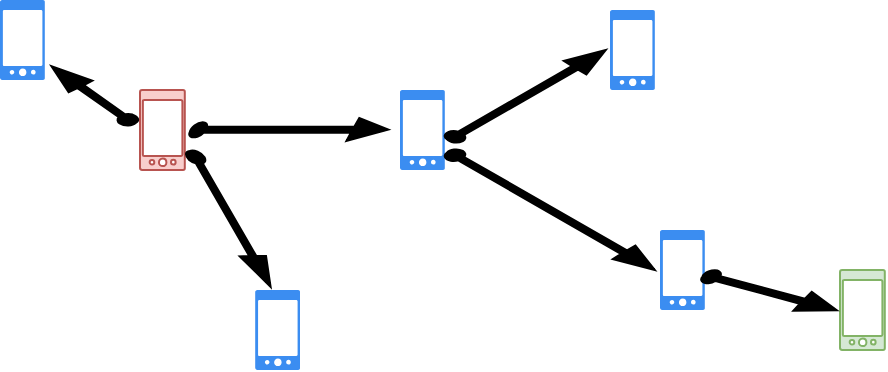 <mxfile version="26.0.11">
  <diagram name="ページ1" id="gDaBkIweew_cao8GBxam">
    <mxGraphModel dx="940" dy="625" grid="1" gridSize="10" guides="1" tooltips="1" connect="1" arrows="1" fold="1" page="1" pageScale="1" pageWidth="827" pageHeight="1169" math="0" shadow="0">
      <root>
        <mxCell id="0" />
        <mxCell id="1" parent="0" />
        <mxCell id="AwVC0Hnkinc9lUWa6FEb-1" value="" style="sketch=0;aspect=fixed;strokeColor=#b85450;shadow=0;fillColor=#f8cecc;verticalAlign=top;labelPosition=center;verticalLabelPosition=bottom;shape=mxgraph.gcp2.phone_android;" vertex="1" parent="1">
          <mxGeometry x="230" y="180" width="22.4" height="40" as="geometry" />
        </mxCell>
        <mxCell id="AwVC0Hnkinc9lUWa6FEb-12" value="" style="sketch=0;aspect=fixed;strokeColor=none;shadow=0;fillColor=#3B8DF1;verticalAlign=top;labelPosition=center;verticalLabelPosition=bottom;shape=mxgraph.gcp2.phone_android;" vertex="1" parent="1">
          <mxGeometry x="360" y="180" width="22.4" height="40" as="geometry" />
        </mxCell>
        <mxCell id="AwVC0Hnkinc9lUWa6FEb-13" value="" style="sketch=0;aspect=fixed;strokeColor=none;shadow=0;fillColor=#3B8DF1;verticalAlign=top;labelPosition=center;verticalLabelPosition=bottom;shape=mxgraph.gcp2.phone_android;" vertex="1" parent="1">
          <mxGeometry x="490" y="250" width="22.4" height="40" as="geometry" />
        </mxCell>
        <mxCell id="AwVC0Hnkinc9lUWa6FEb-14" value="" style="sketch=0;aspect=fixed;strokeColor=none;shadow=0;fillColor=#3B8DF1;verticalAlign=top;labelPosition=center;verticalLabelPosition=bottom;shape=mxgraph.gcp2.phone_android;" vertex="1" parent="1">
          <mxGeometry x="465.01" y="140" width="22.4" height="40" as="geometry" />
        </mxCell>
        <mxCell id="AwVC0Hnkinc9lUWa6FEb-16" value="" style="verticalLabelPosition=bottom;verticalAlign=top;strokeWidth=1;align=center;outlineConnect=0;dashed=0;outlineConnect=0;shape=mxgraph.aws3d.arrowSE;fillColor=#000000;aspect=fixed;rotation=-30;" vertex="1" parent="1">
          <mxGeometry x="260" y="175" width="87.51" height="50" as="geometry" />
        </mxCell>
        <mxCell id="AwVC0Hnkinc9lUWa6FEb-18" value="" style="verticalLabelPosition=bottom;verticalAlign=top;strokeWidth=1;align=center;outlineConnect=0;dashed=0;outlineConnect=0;shape=mxgraph.aws3d.arrowSE;fillColor=#000000;aspect=fixed;rotation=0;" vertex="1" parent="1">
          <mxGeometry x="382.4" y="210" width="105.01" height="60" as="geometry" />
        </mxCell>
        <mxCell id="AwVC0Hnkinc9lUWa6FEb-19" value="" style="verticalLabelPosition=bottom;verticalAlign=top;strokeWidth=1;align=center;outlineConnect=0;dashed=0;outlineConnect=0;shape=mxgraph.aws3d.arrowNE;fillColor=#000000;aspect=fixed;" vertex="1" parent="1">
          <mxGeometry x="382.4" y="160" width="80.5" height="46" as="geometry" />
        </mxCell>
        <mxCell id="AwVC0Hnkinc9lUWa6FEb-20" value="" style="sketch=0;aspect=fixed;strokeColor=#82b366;shadow=0;fillColor=#d5e8d4;verticalAlign=top;labelPosition=center;verticalLabelPosition=bottom;shape=mxgraph.gcp2.phone_android;" vertex="1" parent="1">
          <mxGeometry x="580" y="270" width="22.4" height="40" as="geometry" />
        </mxCell>
        <mxCell id="AwVC0Hnkinc9lUWa6FEb-21" value="" style="verticalLabelPosition=bottom;verticalAlign=top;strokeWidth=1;align=center;outlineConnect=0;dashed=0;outlineConnect=0;shape=mxgraph.aws3d.arrowSE;fillColor=#000000;aspect=fixed;rotation=-15;" vertex="1" parent="1">
          <mxGeometry x="513.41" y="263.62" width="61.49" height="35.13" as="geometry" />
        </mxCell>
        <mxCell id="AwVC0Hnkinc9lUWa6FEb-22" value="" style="sketch=0;aspect=fixed;strokeColor=none;shadow=0;fillColor=#3B8DF1;verticalAlign=top;labelPosition=center;verticalLabelPosition=bottom;shape=mxgraph.gcp2.phone_android;" vertex="1" parent="1">
          <mxGeometry x="287.6" y="280" width="22.4" height="40" as="geometry" />
        </mxCell>
        <mxCell id="AwVC0Hnkinc9lUWa6FEb-23" value="" style="sketch=0;aspect=fixed;strokeColor=none;shadow=0;fillColor=#3B8DF1;verticalAlign=top;labelPosition=center;verticalLabelPosition=bottom;shape=mxgraph.gcp2.phone_android;" vertex="1" parent="1">
          <mxGeometry x="160" y="135" width="22.4" height="40" as="geometry" />
        </mxCell>
        <mxCell id="AwVC0Hnkinc9lUWa6FEb-24" value="" style="verticalLabelPosition=bottom;verticalAlign=top;strokeWidth=1;align=center;outlineConnect=0;dashed=0;outlineConnect=0;shape=mxgraph.aws3d.arrowSE;fillColor=#000000;aspect=fixed;rotation=30;" vertex="1" parent="1">
          <mxGeometry x="240.0" y="223.62" width="70" height="40" as="geometry" />
        </mxCell>
        <mxCell id="AwVC0Hnkinc9lUWa6FEb-26" value="" style="verticalLabelPosition=bottom;verticalAlign=top;strokeWidth=1;align=center;outlineConnect=0;dashed=0;outlineConnect=0;shape=mxgraph.aws3d.arrowSE;fillColor=#000000;aspect=fixed;rotation=-175;" vertex="1" parent="1">
          <mxGeometry x="184.5" y="170" width="45.5" height="26" as="geometry" />
        </mxCell>
      </root>
    </mxGraphModel>
  </diagram>
</mxfile>
